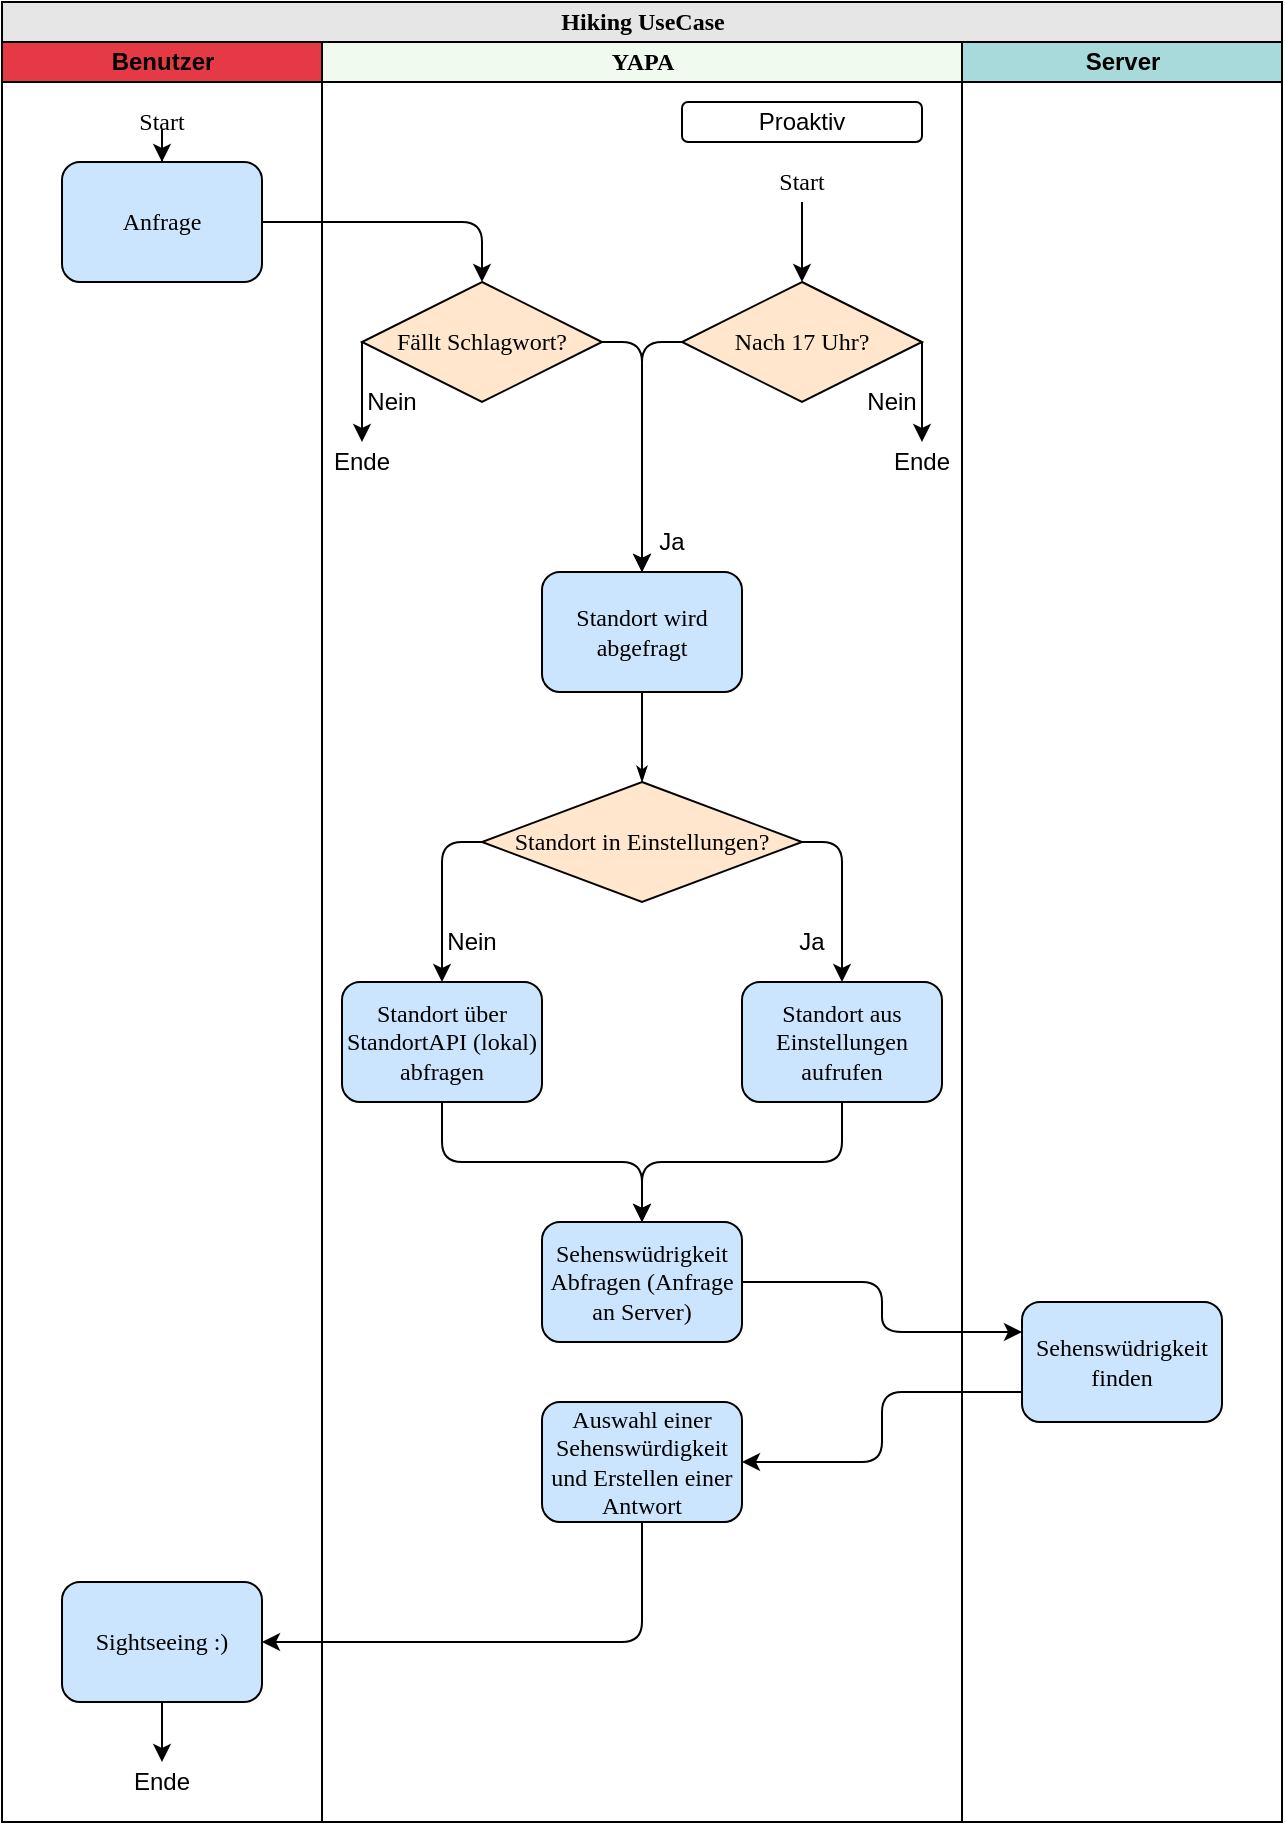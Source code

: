 <mxfile version="14.4.9" type="device"><diagram name="Page-1" id="74e2e168-ea6b-b213-b513-2b3c1d86103e"><mxGraphModel dx="1422" dy="922" grid="1" gridSize="10" guides="1" tooltips="1" connect="1" arrows="1" fold="1" page="1" pageScale="1" pageWidth="1100" pageHeight="850" background="#ffffff" math="0" shadow="0"><root><mxCell id="0"/><mxCell id="1" parent="0"/><mxCell id="77e6c97f196da883-1" value="&lt;font style=&quot;font-size: 12px&quot;&gt;Hiking UseCase&lt;/font&gt;" style="swimlane;html=1;childLayout=stackLayout;startSize=20;rounded=0;shadow=0;labelBackgroundColor=none;strokeWidth=1;fontFamily=Verdana;fontSize=8;align=center;fillColor=#E6E6E6;" parent="1" vertex="1"><mxGeometry x="70" y="40" width="640" height="910" as="geometry"/></mxCell><mxCell id="77e6c97f196da883-2" value="Benutzer" style="swimlane;html=1;startSize=20;fillColor=#E63946;" parent="77e6c97f196da883-1" vertex="1"><mxGeometry y="20" width="160" height="890" as="geometry"/></mxCell><mxCell id="WI2osCLeApIbeh_laeL9-13" style="edgeStyle=orthogonalEdgeStyle;rounded=1;orthogonalLoop=1;jettySize=auto;html=1;fontSize=12;" edge="1" parent="77e6c97f196da883-2" source="ustGzSRpLZlBGzbSC_7N-3" target="WI2osCLeApIbeh_laeL9-12"><mxGeometry relative="1" as="geometry"/></mxCell><mxCell id="ustGzSRpLZlBGzbSC_7N-3" value="&lt;font face=&quot;Verdana&quot;&gt;Start&lt;/font&gt;" style="text;html=1;strokeColor=none;fillColor=none;align=center;verticalAlign=middle;whiteSpace=wrap;rounded=0;" parent="77e6c97f196da883-2" vertex="1"><mxGeometry x="60" y="30" width="40" height="20" as="geometry"/></mxCell><mxCell id="WI2osCLeApIbeh_laeL9-11" style="edgeStyle=orthogonalEdgeStyle;rounded=0;orthogonalLoop=1;jettySize=auto;html=1;exitX=0.5;exitY=1;exitDx=0;exitDy=0;fontSize=12;" edge="1" parent="77e6c97f196da883-2" source="WI2osCLeApIbeh_laeL9-8" target="WI2osCLeApIbeh_laeL9-10"><mxGeometry relative="1" as="geometry"/></mxCell><mxCell id="WI2osCLeApIbeh_laeL9-8" value="&lt;font style=&quot;font-size: 12px&quot;&gt;Sightseeing :)&lt;br&gt;&lt;/font&gt;" style="rounded=1;whiteSpace=wrap;html=1;shadow=0;labelBackgroundColor=none;strokeWidth=1;fontFamily=Verdana;fontSize=8;align=center;fillColor=#CCE5FF;" vertex="1" parent="77e6c97f196da883-2"><mxGeometry x="30" y="770" width="100" height="60" as="geometry"/></mxCell><mxCell id="WI2osCLeApIbeh_laeL9-10" value="Ende" style="text;html=1;strokeColor=none;fillColor=none;align=center;verticalAlign=middle;whiteSpace=wrap;rounded=0;" vertex="1" parent="77e6c97f196da883-2"><mxGeometry x="60" y="860" width="40" height="20" as="geometry"/></mxCell><mxCell id="WI2osCLeApIbeh_laeL9-12" value="&lt;font style=&quot;font-size: 12px&quot;&gt;Anfrage&lt;/font&gt;" style="rounded=1;whiteSpace=wrap;html=1;shadow=0;labelBackgroundColor=none;strokeWidth=1;fontFamily=Verdana;fontSize=8;align=center;fillColor=#CCE5FF;" vertex="1" parent="77e6c97f196da883-2"><mxGeometry x="30" y="60" width="100" height="60" as="geometry"/></mxCell><mxCell id="WI2osCLeApIbeh_laeL9-5" style="edgeStyle=orthogonalEdgeStyle;rounded=1;orthogonalLoop=1;jettySize=auto;html=1;entryX=0;entryY=0.25;entryDx=0;entryDy=0;fontSize=12;" edge="1" parent="77e6c97f196da883-1" source="WI2osCLeApIbeh_laeL9-1" target="WI2osCLeApIbeh_laeL9-4"><mxGeometry relative="1" as="geometry"/></mxCell><mxCell id="WI2osCLeApIbeh_laeL9-7" style="edgeStyle=orthogonalEdgeStyle;rounded=1;orthogonalLoop=1;jettySize=auto;html=1;exitX=0;exitY=0.75;exitDx=0;exitDy=0;fontSize=12;" edge="1" parent="77e6c97f196da883-1" source="WI2osCLeApIbeh_laeL9-4" target="WI2osCLeApIbeh_laeL9-6"><mxGeometry relative="1" as="geometry"/></mxCell><mxCell id="WI2osCLeApIbeh_laeL9-9" style="edgeStyle=orthogonalEdgeStyle;rounded=1;orthogonalLoop=1;jettySize=auto;html=1;exitX=0.5;exitY=1;exitDx=0;exitDy=0;entryX=1;entryY=0.5;entryDx=0;entryDy=0;fontSize=12;" edge="1" parent="77e6c97f196da883-1" source="WI2osCLeApIbeh_laeL9-6" target="WI2osCLeApIbeh_laeL9-8"><mxGeometry relative="1" as="geometry"/></mxCell><mxCell id="77e6c97f196da883-3" value="&lt;font face=&quot;Verdana&quot;&gt;YAPA&lt;/font&gt;" style="swimlane;html=1;startSize=20;fillColor=#F1FAEE;" parent="77e6c97f196da883-1" vertex="1"><mxGeometry x="160" y="20" width="320" height="890" as="geometry"/></mxCell><mxCell id="77e6c97f196da883-11" value="&lt;font style=&quot;font-size: 12px&quot;&gt;Standort wird abgefragt&lt;/font&gt;" style="rounded=1;whiteSpace=wrap;html=1;shadow=0;labelBackgroundColor=none;strokeWidth=1;fontFamily=Verdana;fontSize=8;align=center;fillColor=#CCE5FF;" parent="77e6c97f196da883-3" vertex="1"><mxGeometry x="110" y="265" width="100" height="60" as="geometry"/></mxCell><mxCell id="ustGzSRpLZlBGzbSC_7N-23" style="edgeStyle=orthogonalEdgeStyle;rounded=1;orthogonalLoop=1;jettySize=auto;html=1;exitX=0;exitY=0.5;exitDx=0;exitDy=0;" parent="77e6c97f196da883-3" source="77e6c97f196da883-13" target="ustGzSRpLZlBGzbSC_7N-6" edge="1"><mxGeometry relative="1" as="geometry"/></mxCell><mxCell id="ustGzSRpLZlBGzbSC_7N-24" style="edgeStyle=orthogonalEdgeStyle;rounded=1;orthogonalLoop=1;jettySize=auto;html=1;exitX=1;exitY=0.5;exitDx=0;exitDy=0;" parent="77e6c97f196da883-3" source="77e6c97f196da883-13" target="ustGzSRpLZlBGzbSC_7N-7" edge="1"><mxGeometry relative="1" as="geometry"/></mxCell><mxCell id="77e6c97f196da883-13" value="Standort in Einstellungen?" style="rhombus;whiteSpace=wrap;html=1;rounded=0;shadow=0;labelBackgroundColor=none;strokeWidth=1;fontFamily=Verdana;fontSize=12;align=center;fillColor=#FFE6CC;" parent="77e6c97f196da883-3" vertex="1"><mxGeometry x="80" y="370" width="160" height="60" as="geometry"/></mxCell><mxCell id="77e6c97f196da883-27" style="edgeStyle=orthogonalEdgeStyle;rounded=1;html=1;labelBackgroundColor=none;startArrow=none;startFill=0;startSize=5;endArrow=classicThin;endFill=1;endSize=5;jettySize=auto;orthogonalLoop=1;strokeWidth=1;fontFamily=Verdana;fontSize=8;entryX=0.5;entryY=0;entryDx=0;entryDy=0;" parent="77e6c97f196da883-3" source="77e6c97f196da883-11" target="77e6c97f196da883-13" edge="1"><mxGeometry relative="1" as="geometry"><Array as="points"><mxPoint x="160" y="355"/><mxPoint x="160" y="380"/></Array><mxPoint x="-90" y="355" as="targetPoint"/></mxGeometry></mxCell><mxCell id="WI2osCLeApIbeh_laeL9-2" style="edgeStyle=orthogonalEdgeStyle;rounded=1;orthogonalLoop=1;jettySize=auto;html=1;fontSize=12;" edge="1" parent="77e6c97f196da883-3" source="ustGzSRpLZlBGzbSC_7N-6" target="WI2osCLeApIbeh_laeL9-1"><mxGeometry relative="1" as="geometry"><Array as="points"><mxPoint x="60" y="560"/><mxPoint x="160" y="560"/></Array></mxGeometry></mxCell><mxCell id="ustGzSRpLZlBGzbSC_7N-6" value="&lt;font style=&quot;font-size: 12px&quot;&gt;Standort über StandortAPI (lokal) abfragen&lt;/font&gt;" style="rounded=1;whiteSpace=wrap;html=1;shadow=0;labelBackgroundColor=none;strokeWidth=1;fontFamily=Verdana;fontSize=8;align=center;fillColor=#CCE5FF;" parent="77e6c97f196da883-3" vertex="1"><mxGeometry x="10" y="470" width="100" height="60" as="geometry"/></mxCell><mxCell id="ustGzSRpLZlBGzbSC_7N-7" value="&lt;font style=&quot;font-size: 12px&quot;&gt;Standort aus Einstellungen aufrufen&lt;/font&gt;" style="rounded=1;whiteSpace=wrap;html=1;shadow=0;labelBackgroundColor=none;strokeWidth=1;fontFamily=Verdana;fontSize=8;align=center;fillColor=#CCE5FF;" parent="77e6c97f196da883-3" vertex="1"><mxGeometry x="210" y="470" width="100" height="60" as="geometry"/></mxCell><mxCell id="WI2osCLeApIbeh_laeL9-1" value="&lt;font style=&quot;font-size: 12px&quot;&gt;Sehenswüdrigkeit Abfragen (Anfrage an Server)&lt;/font&gt;" style="rounded=1;whiteSpace=wrap;html=1;shadow=0;labelBackgroundColor=none;strokeWidth=1;fontFamily=Verdana;fontSize=8;align=center;fillColor=#CCE5FF;" vertex="1" parent="77e6c97f196da883-3"><mxGeometry x="110" y="590" width="100" height="60" as="geometry"/></mxCell><mxCell id="WI2osCLeApIbeh_laeL9-3" style="edgeStyle=orthogonalEdgeStyle;rounded=1;orthogonalLoop=1;jettySize=auto;html=1;fontSize=12;exitX=0.5;exitY=1;exitDx=0;exitDy=0;" edge="1" parent="77e6c97f196da883-3" source="ustGzSRpLZlBGzbSC_7N-7" target="WI2osCLeApIbeh_laeL9-1"><mxGeometry relative="1" as="geometry"><mxPoint x="160" y="590" as="targetPoint"/><Array as="points"><mxPoint x="260" y="560"/><mxPoint x="160" y="560"/></Array></mxGeometry></mxCell><mxCell id="WI2osCLeApIbeh_laeL9-6" value="&lt;font style=&quot;font-size: 12px&quot;&gt;Auswahl einer Sehenswürdigkeit und Erstellen einer Antwort&lt;/font&gt;" style="rounded=1;whiteSpace=wrap;html=1;shadow=0;labelBackgroundColor=none;strokeWidth=1;fontFamily=Verdana;fontSize=8;align=center;fillColor=#CCE5FF;" vertex="1" parent="77e6c97f196da883-3"><mxGeometry x="110" y="680" width="100" height="60" as="geometry"/></mxCell><mxCell id="WI2osCLeApIbeh_laeL9-30" style="edgeStyle=orthogonalEdgeStyle;rounded=1;orthogonalLoop=1;jettySize=auto;html=1;exitX=1;exitY=0.5;exitDx=0;exitDy=0;entryX=0.5;entryY=0;entryDx=0;entryDy=0;fontSize=12;" edge="1" parent="77e6c97f196da883-3" source="WI2osCLeApIbeh_laeL9-14" target="77e6c97f196da883-11"><mxGeometry relative="1" as="geometry"/></mxCell><mxCell id="WI2osCLeApIbeh_laeL9-32" style="edgeStyle=orthogonalEdgeStyle;rounded=1;orthogonalLoop=1;jettySize=auto;html=1;exitX=0;exitY=0.5;exitDx=0;exitDy=0;entryX=0.5;entryY=0;entryDx=0;entryDy=0;fontSize=12;" edge="1" parent="77e6c97f196da883-3" source="WI2osCLeApIbeh_laeL9-14" target="WI2osCLeApIbeh_laeL9-20"><mxGeometry relative="1" as="geometry"><Array as="points"><mxPoint x="20" y="200"/></Array></mxGeometry></mxCell><mxCell id="WI2osCLeApIbeh_laeL9-14" value="Fällt Schlagwort?" style="rhombus;whiteSpace=wrap;html=1;rounded=0;shadow=0;labelBackgroundColor=none;strokeWidth=1;fontFamily=Verdana;fontSize=12;align=center;fillColor=#FFE6CC;" vertex="1" parent="77e6c97f196da883-3"><mxGeometry x="20" y="120" width="120" height="60" as="geometry"/></mxCell><mxCell id="WI2osCLeApIbeh_laeL9-26" style="edgeStyle=orthogonalEdgeStyle;rounded=1;orthogonalLoop=1;jettySize=auto;html=1;exitX=0.5;exitY=1;exitDx=0;exitDy=0;fontSize=12;" edge="1" parent="77e6c97f196da883-3" source="WI2osCLeApIbeh_laeL9-22" target="WI2osCLeApIbeh_laeL9-24"><mxGeometry relative="1" as="geometry"/></mxCell><mxCell id="WI2osCLeApIbeh_laeL9-22" value="&lt;font face=&quot;Verdana&quot;&gt;Start&lt;/font&gt;" style="text;html=1;strokeColor=none;fillColor=none;align=center;verticalAlign=middle;whiteSpace=wrap;rounded=0;" vertex="1" parent="77e6c97f196da883-3"><mxGeometry x="220" y="60" width="40" height="20" as="geometry"/></mxCell><mxCell id="WI2osCLeApIbeh_laeL9-31" style="edgeStyle=orthogonalEdgeStyle;rounded=1;orthogonalLoop=1;jettySize=auto;html=1;exitX=0;exitY=0.5;exitDx=0;exitDy=0;entryX=0.5;entryY=0;entryDx=0;entryDy=0;fontSize=12;" edge="1" parent="77e6c97f196da883-3" source="WI2osCLeApIbeh_laeL9-24" target="77e6c97f196da883-11"><mxGeometry relative="1" as="geometry"/></mxCell><mxCell id="WI2osCLeApIbeh_laeL9-34" style="edgeStyle=orthogonalEdgeStyle;rounded=1;orthogonalLoop=1;jettySize=auto;html=1;exitX=1;exitY=0.5;exitDx=0;exitDy=0;fontSize=12;" edge="1" parent="77e6c97f196da883-3" source="WI2osCLeApIbeh_laeL9-24" target="WI2osCLeApIbeh_laeL9-33"><mxGeometry relative="1" as="geometry"><Array as="points"><mxPoint x="300" y="170"/><mxPoint x="300" y="170"/></Array></mxGeometry></mxCell><mxCell id="WI2osCLeApIbeh_laeL9-24" value="Nach 17 Uhr?" style="rhombus;whiteSpace=wrap;html=1;rounded=0;shadow=0;labelBackgroundColor=none;strokeWidth=1;fontFamily=Verdana;fontSize=12;align=center;fillColor=#FFE6CC;" vertex="1" parent="77e6c97f196da883-3"><mxGeometry x="180" y="120" width="120" height="60" as="geometry"/></mxCell><mxCell id="WI2osCLeApIbeh_laeL9-20" value="Ende" style="text;html=1;strokeColor=none;fillColor=none;align=center;verticalAlign=middle;whiteSpace=wrap;rounded=0;fontSize=12;" vertex="1" parent="77e6c97f196da883-3"><mxGeometry y="200" width="40" height="20" as="geometry"/></mxCell><mxCell id="WI2osCLeApIbeh_laeL9-33" value="Ende" style="text;html=1;strokeColor=none;fillColor=none;align=center;verticalAlign=middle;whiteSpace=wrap;rounded=0;fontSize=12;" vertex="1" parent="77e6c97f196da883-3"><mxGeometry x="280" y="200" width="40" height="20" as="geometry"/></mxCell><mxCell id="WI2osCLeApIbeh_laeL9-35" value="&lt;div&gt;Nein&lt;/div&gt;" style="text;html=1;strokeColor=none;fillColor=none;align=center;verticalAlign=middle;whiteSpace=wrap;rounded=0;fontSize=12;" vertex="1" parent="77e6c97f196da883-3"><mxGeometry x="20" y="170" width="30" height="20" as="geometry"/></mxCell><mxCell id="WI2osCLeApIbeh_laeL9-36" value="&lt;div&gt;Nein&lt;/div&gt;" style="text;html=1;strokeColor=none;fillColor=none;align=center;verticalAlign=middle;whiteSpace=wrap;rounded=0;fontSize=12;" vertex="1" parent="77e6c97f196da883-3"><mxGeometry x="270" y="170" width="30" height="20" as="geometry"/></mxCell><mxCell id="WI2osCLeApIbeh_laeL9-37" value="&lt;div&gt;Nein&lt;/div&gt;" style="text;html=1;strokeColor=none;fillColor=none;align=center;verticalAlign=middle;whiteSpace=wrap;rounded=0;fontSize=12;" vertex="1" parent="77e6c97f196da883-3"><mxGeometry x="60" y="440" width="30" height="20" as="geometry"/></mxCell><mxCell id="WI2osCLeApIbeh_laeL9-38" value="Ja" style="text;html=1;strokeColor=none;fillColor=none;align=center;verticalAlign=middle;whiteSpace=wrap;rounded=0;fontSize=12;" vertex="1" parent="77e6c97f196da883-3"><mxGeometry x="160" y="240" width="30" height="20" as="geometry"/></mxCell><mxCell id="WI2osCLeApIbeh_laeL9-39" value="Ja" style="text;html=1;strokeColor=none;fillColor=none;align=center;verticalAlign=middle;whiteSpace=wrap;rounded=0;fontSize=12;" vertex="1" parent="77e6c97f196da883-3"><mxGeometry x="230" y="440" width="30" height="20" as="geometry"/></mxCell><mxCell id="WI2osCLeApIbeh_laeL9-40" value="Proaktiv" style="rounded=1;whiteSpace=wrap;html=1;fontSize=12;" vertex="1" parent="77e6c97f196da883-3"><mxGeometry x="180" y="30" width="120" height="20" as="geometry"/></mxCell><mxCell id="77e6c97f196da883-4" value="Server" style="swimlane;html=1;startSize=20;fillColor=#A8DADC;" parent="77e6c97f196da883-1" vertex="1"><mxGeometry x="480" y="20" width="160" height="890" as="geometry"/></mxCell><mxCell id="WI2osCLeApIbeh_laeL9-4" value="&lt;font style=&quot;font-size: 12px&quot;&gt;Sehenswüdrigkeit finden&lt;br&gt;&lt;/font&gt;" style="rounded=1;whiteSpace=wrap;html=1;shadow=0;labelBackgroundColor=none;strokeWidth=1;fontFamily=Verdana;fontSize=8;align=center;fillColor=#CCE5FF;" vertex="1" parent="77e6c97f196da883-4"><mxGeometry x="30" y="630" width="100" height="60" as="geometry"/></mxCell><mxCell id="WI2osCLeApIbeh_laeL9-18" style="edgeStyle=orthogonalEdgeStyle;rounded=1;orthogonalLoop=1;jettySize=auto;html=1;exitX=1;exitY=0.5;exitDx=0;exitDy=0;entryX=0.5;entryY=0;entryDx=0;entryDy=0;fontSize=12;" edge="1" parent="77e6c97f196da883-1" source="WI2osCLeApIbeh_laeL9-12" target="WI2osCLeApIbeh_laeL9-14"><mxGeometry relative="1" as="geometry"/></mxCell></root></mxGraphModel></diagram></mxfile>